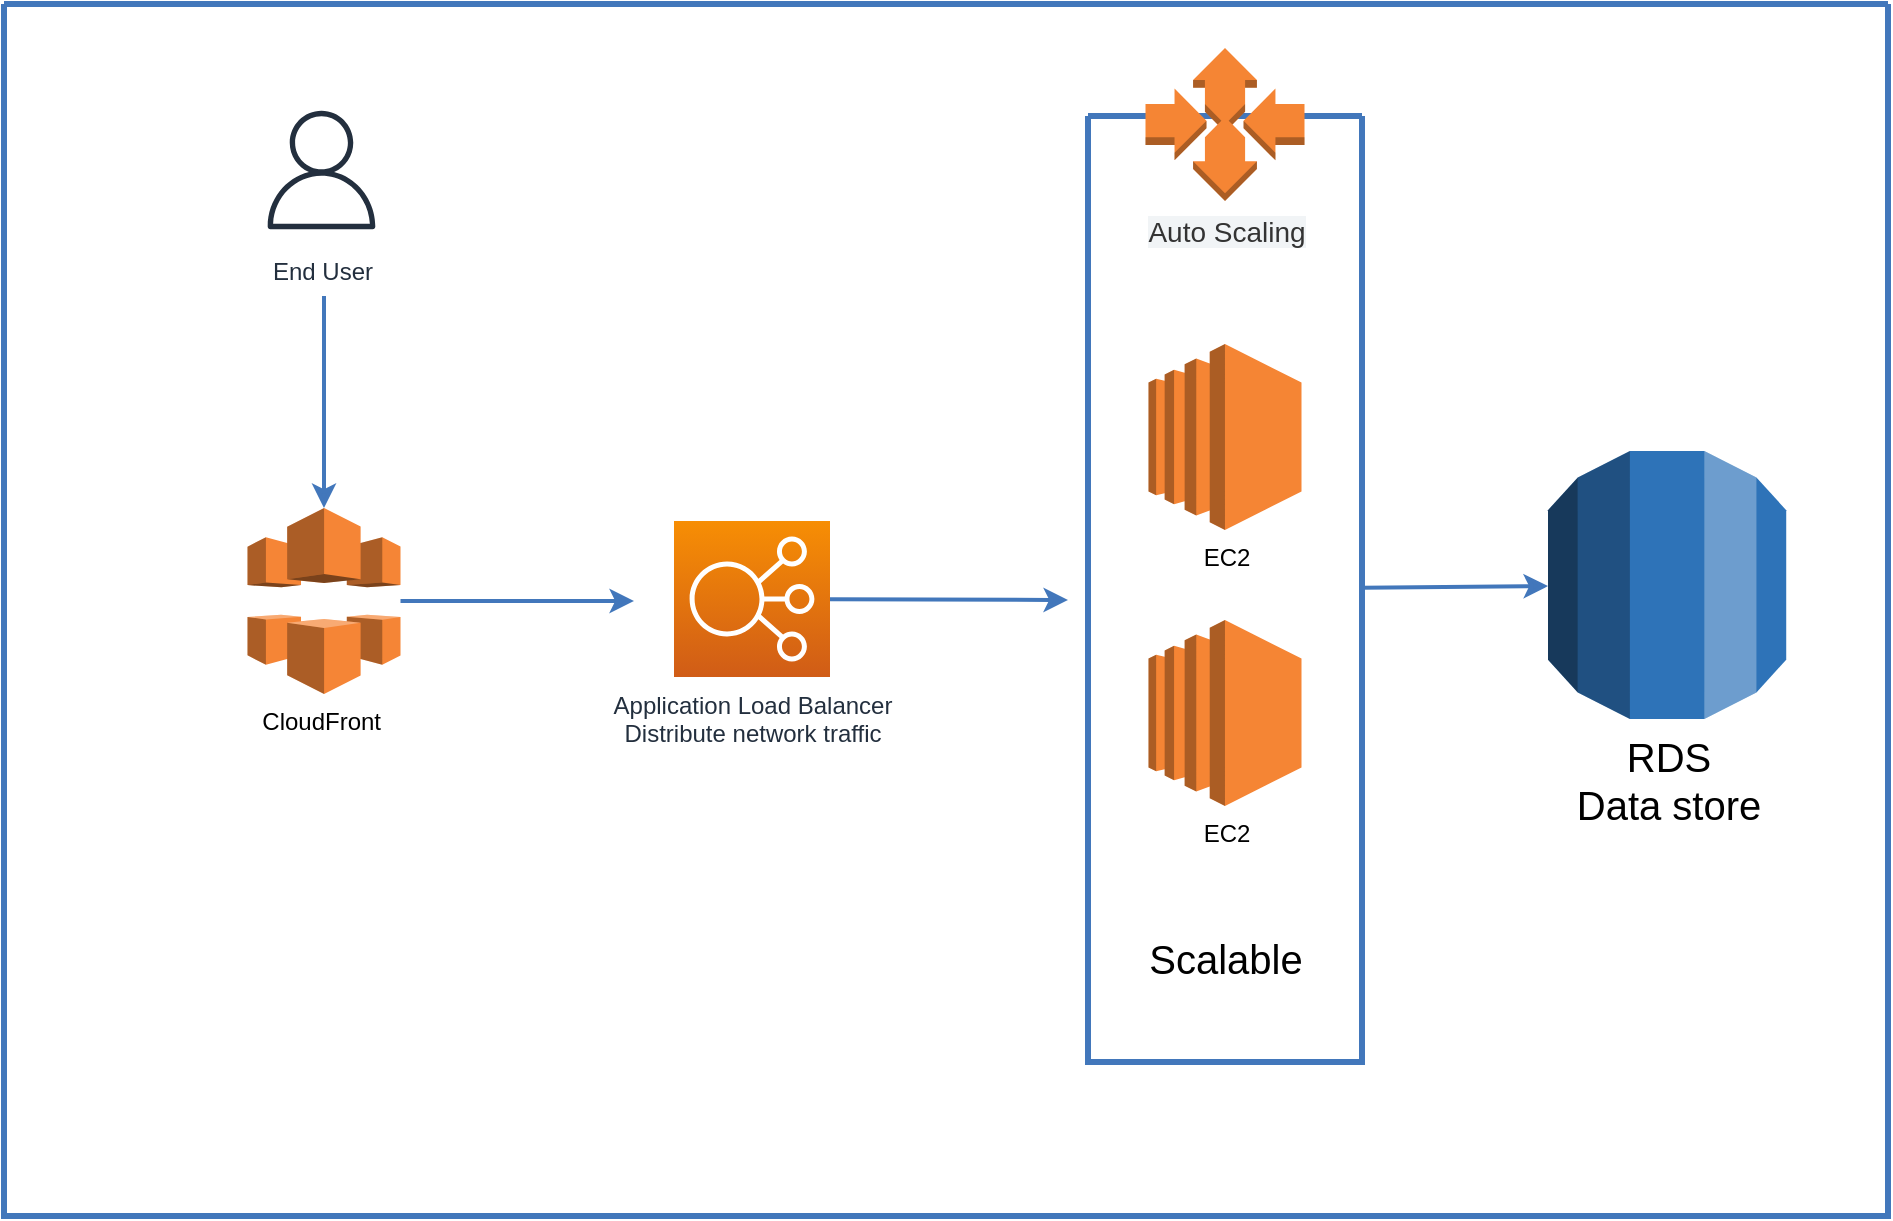 <mxfile version="15.7.3" type="github">
  <diagram id="0d7cefc2-ccd6-e077-73ed-a8e48b0cddf6" name="Page-1">
    <mxGraphModel dx="1422" dy="762" grid="1" gridSize="10" guides="1" tooltips="1" connect="1" arrows="1" fold="1" page="1" pageScale="1" pageWidth="1169" pageHeight="827" background="none" math="0" shadow="0">
      <root>
        <mxCell id="0" />
        <mxCell id="1" parent="0" />
        <mxCell id="2" value="" style="swimlane;shadow=0;strokeColor=#4277BB;fillColor=#ffffff;fontColor=#4277BB;align=right;startSize=0;collapsible=0;strokeWidth=3;" parent="1" vertex="1">
          <mxGeometry x="178" y="74" width="942" height="606" as="geometry" />
        </mxCell>
        <mxCell id="104" style="rounded=0;elbow=vertical;html=1;labelBackgroundColor=#ffffff;startArrow=none;startFill=0;endArrow=classic;endFill=1;jettySize=auto;orthogonalLoop=1;strokeColor=#4277BB;strokeWidth=2;fontSize=14;fontColor=#4277BB;entryX=0.5;entryY=0;entryDx=0;entryDy=0;entryPerimeter=0;" parent="2" target="CSuMtrH3Dct_yg1dfhXP-106" edge="1">
          <mxGeometry relative="1" as="geometry">
            <mxPoint x="160" y="190" as="targetPoint" />
            <mxPoint x="160" y="146" as="sourcePoint" />
          </mxGeometry>
        </mxCell>
        <mxCell id="CSuMtrH3Dct_yg1dfhXP-108" style="edgeStyle=none;rounded=0;orthogonalLoop=1;jettySize=auto;html=1;startArrow=none;startFill=0;strokeColor=#4277BB;strokeWidth=2;" edge="1" parent="2" source="CSuMtrH3Dct_yg1dfhXP-106">
          <mxGeometry relative="1" as="geometry">
            <mxPoint x="315" y="298.5" as="targetPoint" />
          </mxGeometry>
        </mxCell>
        <mxCell id="CSuMtrH3Dct_yg1dfhXP-106" value="CloudFront&amp;nbsp;" style="outlineConnect=0;dashed=0;verticalLabelPosition=bottom;verticalAlign=top;align=center;html=1;shape=mxgraph.aws3.cloudfront;fillColor=#F58536;gradientColor=none;" vertex="1" parent="2">
          <mxGeometry x="121.75" y="252" width="76.5" height="93" as="geometry" />
        </mxCell>
        <mxCell id="CSuMtrH3Dct_yg1dfhXP-117" style="edgeStyle=none;rounded=0;orthogonalLoop=1;jettySize=auto;html=1;fontSize=20;fontColor=#000000;startArrow=none;startFill=0;strokeColor=#4277BB;strokeWidth=2;" edge="1" parent="2" source="CSuMtrH3Dct_yg1dfhXP-110">
          <mxGeometry relative="1" as="geometry">
            <mxPoint x="532" y="298" as="targetPoint" />
          </mxGeometry>
        </mxCell>
        <mxCell id="CSuMtrH3Dct_yg1dfhXP-110" value="Application Load Balancer&lt;br&gt;Distribute network traffic" style="sketch=0;points=[[0,0,0],[0.25,0,0],[0.5,0,0],[0.75,0,0],[1,0,0],[0,1,0],[0.25,1,0],[0.5,1,0],[0.75,1,0],[1,1,0],[0,0.25,0],[0,0.5,0],[0,0.75,0],[1,0.25,0],[1,0.5,0],[1,0.75,0]];outlineConnect=0;fontColor=#232F3E;gradientColor=#F78E04;gradientDirection=north;fillColor=#D05C17;strokeColor=#ffffff;dashed=0;verticalLabelPosition=bottom;verticalAlign=top;align=center;html=1;fontSize=12;fontStyle=0;aspect=fixed;shape=mxgraph.aws4.resourceIcon;resIcon=mxgraph.aws4.elastic_load_balancing;" vertex="1" parent="2">
          <mxGeometry x="335" y="258.5" width="78" height="78" as="geometry" />
        </mxCell>
        <mxCell id="CSuMtrH3Dct_yg1dfhXP-118" style="edgeStyle=none;rounded=0;orthogonalLoop=1;jettySize=auto;html=1;fontSize=20;fontColor=#000000;startArrow=none;startFill=0;strokeColor=#4277BB;strokeWidth=2;" edge="1" parent="2" source="79" target="CSuMtrH3Dct_yg1dfhXP-116">
          <mxGeometry relative="1" as="geometry" />
        </mxCell>
        <mxCell id="79" value="" style="swimlane;shadow=0;strokeColor=#4277BB;fillColor=#ffffff;fontColor=#4277BB;align=right;startSize=0;collapsible=0;strokeWidth=3;" parent="2" vertex="1">
          <mxGeometry x="542" y="56" width="137" height="473" as="geometry" />
        </mxCell>
        <mxCell id="CSuMtrH3Dct_yg1dfhXP-111" value="EC2" style="outlineConnect=0;dashed=0;verticalLabelPosition=bottom;verticalAlign=top;align=center;html=1;shape=mxgraph.aws3.ec2;fillColor=#F58534;gradientColor=none;" vertex="1" parent="79">
          <mxGeometry x="30.25" y="114" width="76.5" height="93" as="geometry" />
        </mxCell>
        <mxCell id="CSuMtrH3Dct_yg1dfhXP-112" value="EC2" style="outlineConnect=0;dashed=0;verticalLabelPosition=bottom;verticalAlign=top;align=center;html=1;shape=mxgraph.aws3.ec2;fillColor=#F58534;gradientColor=none;" vertex="1" parent="79">
          <mxGeometry x="30.25" y="252" width="76.5" height="93" as="geometry" />
        </mxCell>
        <mxCell id="CSuMtrH3Dct_yg1dfhXP-113" value="&lt;span style=&quot;color: rgb(51 , 51 , 51) ; font-family: &amp;#34;helvetica&amp;#34; , &amp;#34;arial&amp;#34; , &amp;#34;microsoft yahei&amp;#34; , &amp;#34;simsun&amp;#34; , &amp;#34;stxihei&amp;#34; , sans-serif ; font-size: 14px ; font-style: normal ; font-weight: 400 ; letter-spacing: normal ; text-indent: 0px ; text-transform: none ; word-spacing: 0px ; background-color: rgb(241 , 244 , 246) ; display: inline ; float: none&quot;&gt;Auto Scaling&lt;/span&gt;&lt;br&gt;" style="outlineConnect=0;dashed=0;verticalLabelPosition=bottom;verticalAlign=top;align=center;html=1;shape=mxgraph.aws3.auto_scaling;fillColor=#F58534;gradientColor=none;" vertex="1" parent="79">
          <mxGeometry x="28.75" y="-34" width="79.5" height="76.5" as="geometry" />
        </mxCell>
        <mxCell id="CSuMtrH3Dct_yg1dfhXP-115" value="&lt;font color=&quot;#000000&quot;&gt;&lt;span style=&quot;font-size: 20px&quot;&gt;Scalable&lt;/span&gt;&lt;/font&gt;" style="text;html=1;strokeColor=none;fillColor=none;align=center;verticalAlign=middle;whiteSpace=wrap;rounded=0;fontColor=#FFB570;" vertex="1" parent="79">
          <mxGeometry x="38.5" y="406" width="60" height="30" as="geometry" />
        </mxCell>
        <mxCell id="CSuMtrH3Dct_yg1dfhXP-116" value="RDS&lt;br&gt;Data store" style="outlineConnect=0;dashed=0;verticalLabelPosition=bottom;verticalAlign=top;align=center;html=1;shape=mxgraph.aws3.rds;fillColor=#2E73B8;gradientColor=none;fontSize=20;fontColor=#000000;" vertex="1" parent="2">
          <mxGeometry x="772" y="223.5" width="119.11" height="134" as="geometry" />
        </mxCell>
        <mxCell id="CSuMtrH3Dct_yg1dfhXP-121" value="End User" style="sketch=0;outlineConnect=0;fontColor=#232F3E;gradientColor=none;strokeColor=#232F3E;fillColor=#ffffff;dashed=0;verticalLabelPosition=bottom;verticalAlign=top;align=center;html=1;fontSize=12;fontStyle=0;aspect=fixed;shape=mxgraph.aws4.resourceIcon;resIcon=mxgraph.aws4.user;" vertex="1" parent="2">
          <mxGeometry x="121.75" y="46" width="74" height="74" as="geometry" />
        </mxCell>
      </root>
    </mxGraphModel>
  </diagram>
</mxfile>
